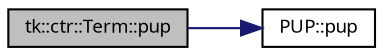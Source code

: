 digraph "tk::ctr::Term::pup"
{
 // INTERACTIVE_SVG=YES
  bgcolor="transparent";
  edge [fontname="sans-serif",fontsize="9",labelfontname="sans-serif",labelfontsize="9"];
  node [fontname="sans-serif",fontsize="9",shape=record];
  rankdir="LR";
  Node1 [label="tk::ctr::Term::pup",height=0.2,width=0.4,color="black", fillcolor="grey75", style="filled", fontcolor="black"];
  Node1 -> Node2 [color="midnightblue",fontsize="9",style="solid",fontname="sans-serif"];
  Node2 [label="PUP::pup",height=0.2,width=0.4,color="black",URL="$namespace_p_u_p.html#aa494dd0331773529acf90e7f40658c63",tooltip="Pack/Unpack enum class. "];
}
